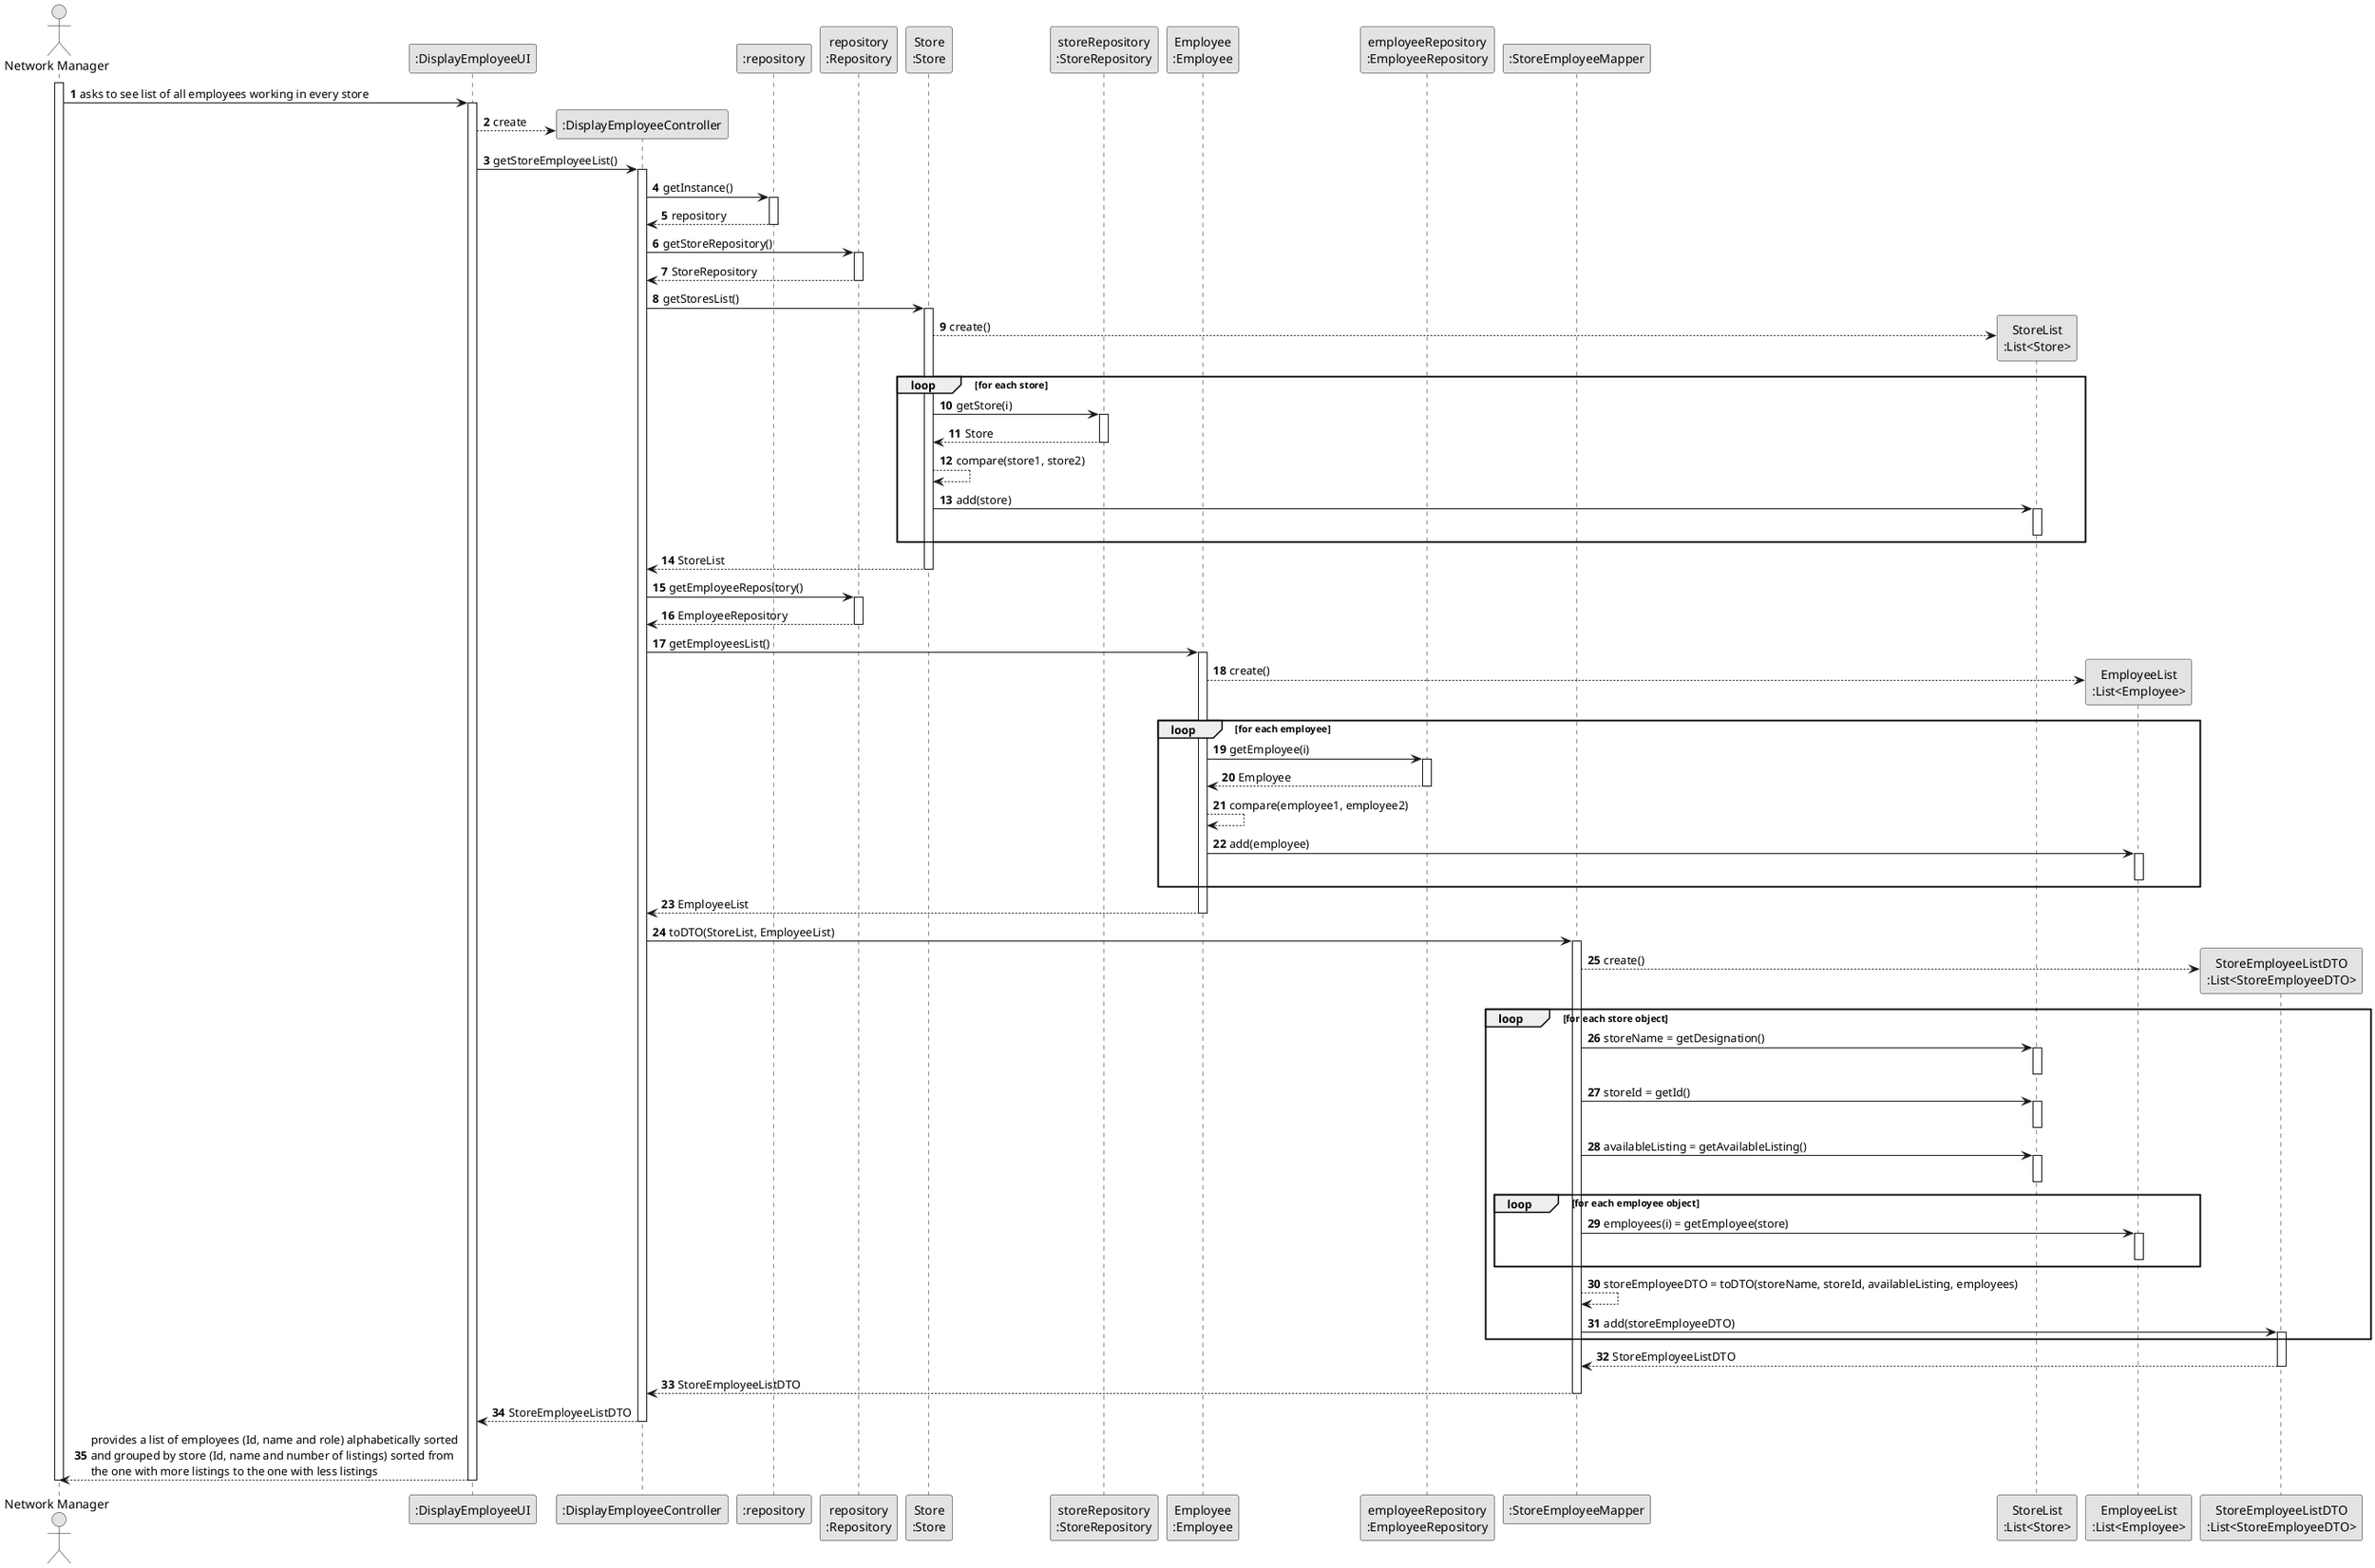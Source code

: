 @startuml
skinparam monochrome true
skinparam packageStyle rectangle
skinparam shadowing false

autonumber

'hide footbox
actor "Network Manager" as Manager
participant ":DisplayEmployeeUI" as DisplayEmployeeUI
participant ":DisplayEmployeeController" as DisplayEmployeeController
participant ":repository" as RepositorySingleton
participant "repository\n:Repository" as repository
participant "Store\n:Store" as Store
participant "storeRepository\n:StoreRepository" as StoreRepository
participant "Employee\n:Employee" as Employee
participant "employeeRepository\n:EmployeeRepository" as EmployeeRepository
participant ":StoreEmployeeMapper" as StoreEmployeeMapper
participant "StoreList\n:List<Store>" as StoreList
participant "EmployeeList\n:List<Employee>" as EmployeeList
participant "StoreEmployeeListDTO\n:List<StoreEmployeeDTO>" as StoreEmployeeList

activate Manager

    Manager -> DisplayEmployeeUI : asks to see list of all employees working in every store
    activate DisplayEmployeeUI

    create DisplayEmployeeController
    DisplayEmployeeUI --> DisplayEmployeeController** : create
    
    DisplayEmployeeUI -> DisplayEmployeeController : getStoreEmployeeList()
        activate DisplayEmployeeController

    DisplayEmployeeController -> RepositorySingleton : getInstance()
        activate RepositorySingleton

                RepositorySingleton --> DisplayEmployeeController : repository

            deactivate RepositorySingleton

            DisplayEmployeeController -> repository : getStoreRepository()

            activate repository

                repository --> DisplayEmployeeController : StoreRepository

            deactivate repository

                DisplayEmployeeController -> Store : getStoresList()
                activate Store

                create StoreList
                Store --> StoreList** : create()

                    loop for each store
                    
                        Store -> StoreRepository : getStore(i)
                        activate StoreRepository
                        StoreRepository --> Store : Store
                        deactivate StoreRepository

                        Store --> Store : compare(store1, store2)

                        Store -> StoreList : add(store)
                        activate StoreList
                        deactivate StoreList
 
                    end

                Store --> DisplayEmployeeController : StoreList

                deactivate Store

                DisplayEmployeeController -> repository : getEmployeeRepository()
                    activate repository

                        repository --> DisplayEmployeeController : EmployeeRepository
                    deactivate repository

                DisplayEmployeeController -> Employee : getEmployeesList()
                activate Employee

                create EmployeeList
                Employee --> EmployeeList** : create()

                    loop for each employee

                        Employee -> EmployeeRepository : getEmployee(i)
                        activate EmployeeRepository
                        EmployeeRepository --> Employee : Employee
                        deactivate EmployeeRepository
                        Employee --> Employee : compare(employee1, employee2)
                        Employee -> EmployeeList : add(employee)
                        activate EmployeeList
                        deactivate EmployeeList

                    end

                Employee --> DisplayEmployeeController : EmployeeList
                deactivate Employee

                DisplayEmployeeController -> StoreEmployeeMapper : toDTO(StoreList, EmployeeList)
                activate StoreEmployeeMapper

                create StoreEmployeeList
                StoreEmployeeMapper --> StoreEmployeeList** : create()

                loop for each store object
                    
                    StoreEmployeeMapper -> StoreList : storeName = getDesignation()
                    activate StoreList
                    deactivate StoreList

                    StoreEmployeeMapper -> StoreList : storeId = getId()
                    activate StoreList
                    deactivate StoreList

                    StoreEmployeeMapper -> StoreList : availableListing = getAvailableListing()
                    activate StoreList
                    deactivate StoreList

                    loop for each employee object

                        StoreEmployeeMapper -> EmployeeList : employees(i) = getEmployee(store)
                        activate EmployeeList
                        deactivate EmployeeList
                    end

                    StoreEmployeeMapper --> StoreEmployeeMapper : storeEmployeeDTO = toDTO(storeName, storeId, availableListing, employees)
                    StoreEmployeeMapper -> StoreEmployeeList : add(storeEmployeeDTO)
                    activate StoreEmployeeList
                end
                StoreEmployeeList --> StoreEmployeeMapper : StoreEmployeeListDTO
                deactivate StoreEmployeeList

                StoreEmployeeMapper --> DisplayEmployeeController : StoreEmployeeListDTO
                deactivate StoreEmployeeMapper

                DisplayEmployeeController --> DisplayEmployeeUI : StoreEmployeeListDTO
                deactivate DisplayEmployeeController

    DisplayEmployeeUI --> Manager : provides a list of employees (Id, name and role) alphabetically sorted\nand grouped by store (Id, name and number of listings) sorted from \nthe one with more listings to the one with less listings  
    deactivate DisplayEmployeeUI

    deactivate DisplayEmployeeController

deactivate Manager

@enduml